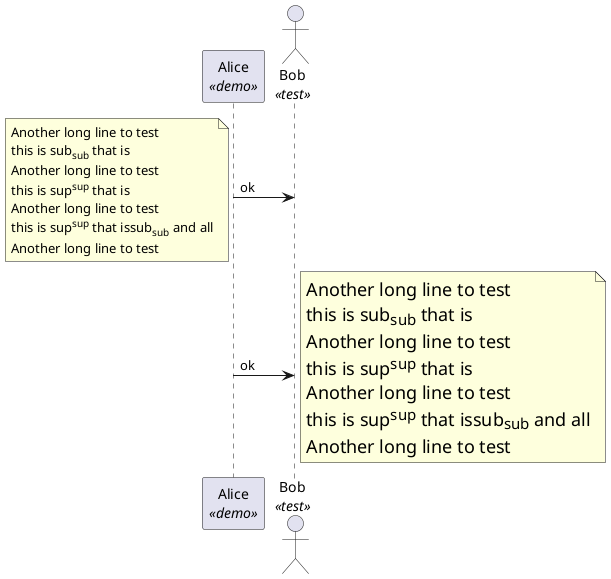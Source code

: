 {
  "sha1": "rn7jdvx7m09ua8w3t21reuzmvnhk7s",
  "insertion": {
    "when": "2024-06-04T17:28:44.025Z",
    "user": "plantuml@gmail.com"
  }
}
@startuml
skinparam stereotypePosition bottom
participant Alice << demo >>
actor Bob << test >>
Alice -> Bob : ok
note left
Another long line to test
this is sub<sub>sub</sub> that is
Another long line to test
this is sup<sup>sup</sup> that is
Another long line to test
this is sup<sup>sup</sup> that issub<sub>sub</sub> and all
Another long line to test
end note
Alice -> Bob : ok
note right
<size:18>Another long line to test
<size:18>this is sub<sub>sub</sub> that is
<size:18>Another long line to test
<size:18>this is sup<sup>sup</sup> that is
<size:18>Another long line to test
<size:18>this is sup<sup>sup</sup> that issub<sub>sub</sub> and all
<size:18>Another long line to test
end note
@enduml
